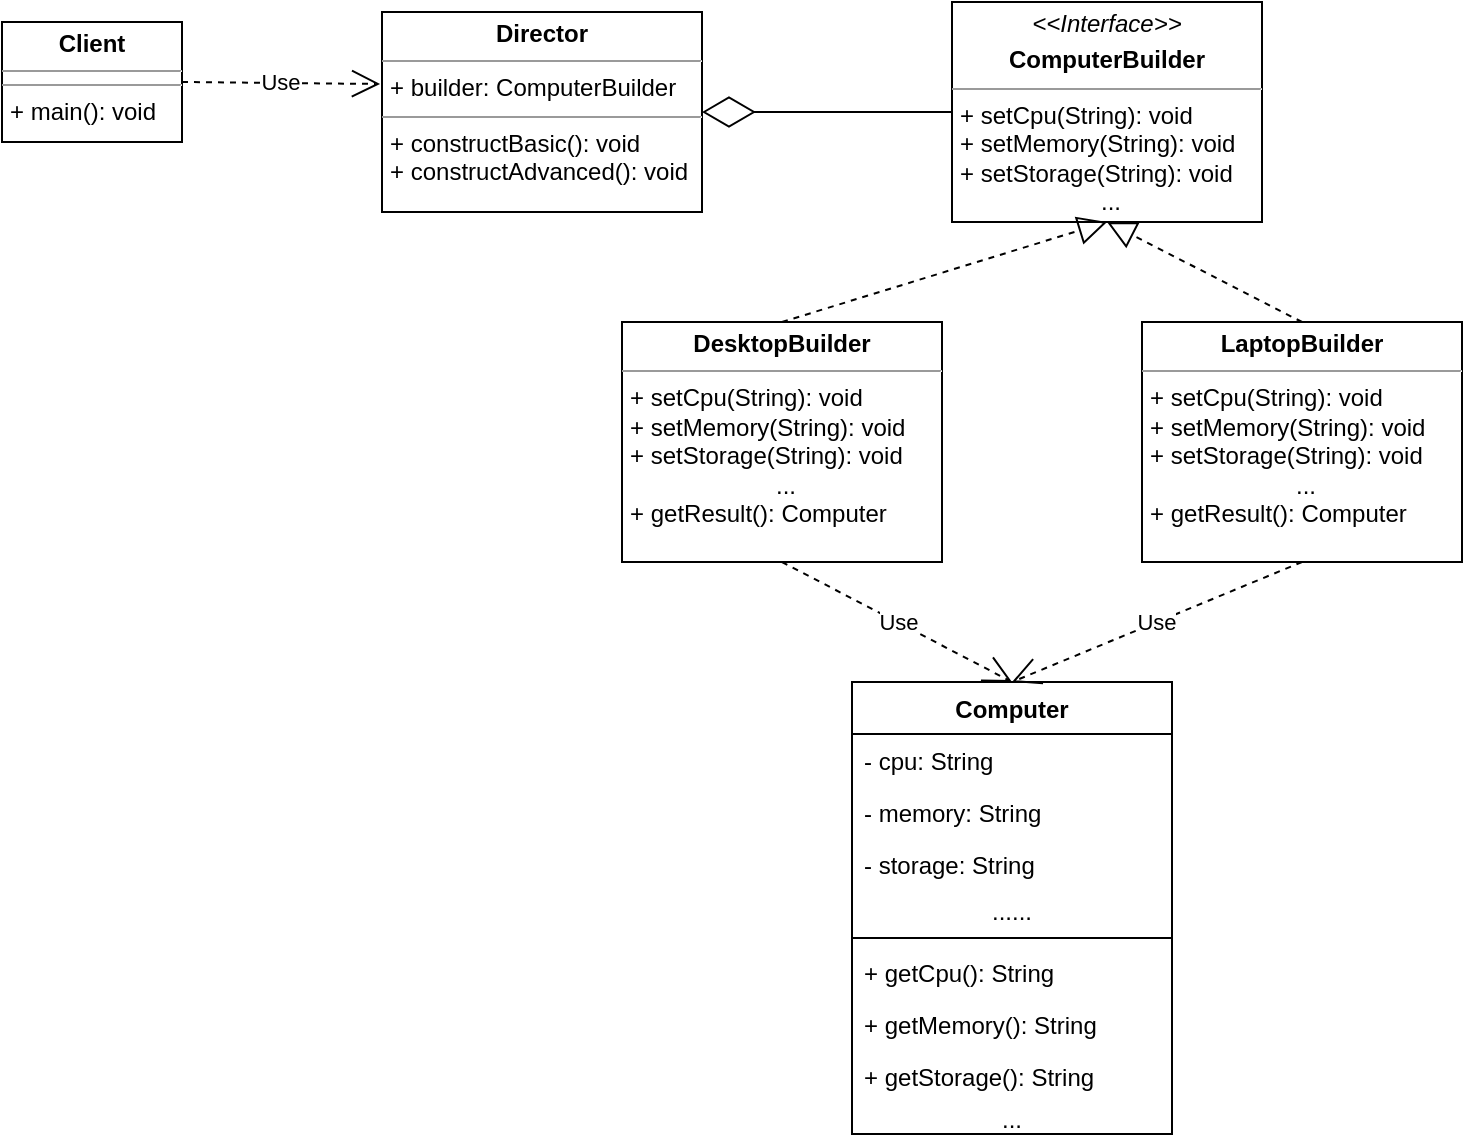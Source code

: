 <mxfile version="17.4.3" type="device"><diagram id="ZoU36XPx-QLsMfoRT_wD" name="Page-1"><mxGraphModel dx="1102" dy="574" grid="1" gridSize="10" guides="1" tooltips="1" connect="1" arrows="1" fold="1" page="1" pageScale="1" pageWidth="850" pageHeight="1100" math="0" shadow="0"><root><mxCell id="0"/><mxCell id="1" parent="0"/><mxCell id="sz6E-qlU8IRKkCQAsB7n-14" value="Computer" style="swimlane;fontStyle=1;align=center;verticalAlign=top;childLayout=stackLayout;horizontal=1;startSize=26;horizontalStack=0;resizeParent=1;resizeParentMax=0;resizeLast=0;collapsible=1;marginBottom=0;" parent="1" vertex="1"><mxGeometry x="495" y="370" width="160" height="226" as="geometry"/></mxCell><mxCell id="sz6E-qlU8IRKkCQAsB7n-15" value="- cpu: String" style="text;strokeColor=none;fillColor=none;align=left;verticalAlign=top;spacingLeft=4;spacingRight=4;overflow=hidden;rotatable=0;points=[[0,0.5],[1,0.5]];portConstraint=eastwest;" parent="sz6E-qlU8IRKkCQAsB7n-14" vertex="1"><mxGeometry y="26" width="160" height="26" as="geometry"/></mxCell><mxCell id="sz6E-qlU8IRKkCQAsB7n-18" value="- memory: String" style="text;strokeColor=none;fillColor=none;align=left;verticalAlign=top;spacingLeft=4;spacingRight=4;overflow=hidden;rotatable=0;points=[[0,0.5],[1,0.5]];portConstraint=eastwest;" parent="sz6E-qlU8IRKkCQAsB7n-14" vertex="1"><mxGeometry y="52" width="160" height="26" as="geometry"/></mxCell><mxCell id="sz6E-qlU8IRKkCQAsB7n-19" value="- storage: String" style="text;strokeColor=none;fillColor=none;align=left;verticalAlign=top;spacingLeft=4;spacingRight=4;overflow=hidden;rotatable=0;points=[[0,0.5],[1,0.5]];portConstraint=eastwest;" parent="sz6E-qlU8IRKkCQAsB7n-14" vertex="1"><mxGeometry y="78" width="160" height="26" as="geometry"/></mxCell><mxCell id="sz6E-qlU8IRKkCQAsB7n-20" value="......" style="text;strokeColor=none;fillColor=none;align=center;verticalAlign=middle;spacingLeft=4;spacingRight=4;overflow=hidden;rotatable=0;points=[[0,0.5],[1,0.5]];portConstraint=eastwest;" parent="sz6E-qlU8IRKkCQAsB7n-14" vertex="1"><mxGeometry y="104" width="160" height="20" as="geometry"/></mxCell><mxCell id="sz6E-qlU8IRKkCQAsB7n-16" value="" style="line;strokeWidth=1;fillColor=none;align=left;verticalAlign=middle;spacingTop=-1;spacingLeft=3;spacingRight=3;rotatable=0;labelPosition=right;points=[];portConstraint=eastwest;" parent="sz6E-qlU8IRKkCQAsB7n-14" vertex="1"><mxGeometry y="124" width="160" height="8" as="geometry"/></mxCell><mxCell id="sz6E-qlU8IRKkCQAsB7n-17" value="+ getCpu(): String" style="text;strokeColor=none;fillColor=none;align=left;verticalAlign=top;spacingLeft=4;spacingRight=4;overflow=hidden;rotatable=0;points=[[0,0.5],[1,0.5]];portConstraint=eastwest;" parent="sz6E-qlU8IRKkCQAsB7n-14" vertex="1"><mxGeometry y="132" width="160" height="26" as="geometry"/></mxCell><mxCell id="sz6E-qlU8IRKkCQAsB7n-21" value="+ getMemory(): String" style="text;strokeColor=none;fillColor=none;align=left;verticalAlign=top;spacingLeft=4;spacingRight=4;overflow=hidden;rotatable=0;points=[[0,0.5],[1,0.5]];portConstraint=eastwest;" parent="sz6E-qlU8IRKkCQAsB7n-14" vertex="1"><mxGeometry y="158" width="160" height="26" as="geometry"/></mxCell><mxCell id="sz6E-qlU8IRKkCQAsB7n-22" value="+ getStorage(): String" style="text;strokeColor=none;fillColor=none;align=left;verticalAlign=top;spacingLeft=4;spacingRight=4;overflow=hidden;rotatable=0;points=[[0,0.5],[1,0.5]];portConstraint=eastwest;" parent="sz6E-qlU8IRKkCQAsB7n-14" vertex="1"><mxGeometry y="184" width="160" height="26" as="geometry"/></mxCell><mxCell id="sz6E-qlU8IRKkCQAsB7n-23" value="..." style="text;strokeColor=none;fillColor=none;align=center;verticalAlign=middle;spacingLeft=4;spacingRight=4;overflow=hidden;rotatable=0;points=[[0,0.5],[1,0.5]];portConstraint=eastwest;" parent="sz6E-qlU8IRKkCQAsB7n-14" vertex="1"><mxGeometry y="210" width="160" height="16" as="geometry"/></mxCell><mxCell id="sz6E-qlU8IRKkCQAsB7n-24" value="&lt;p style=&quot;margin: 0px ; margin-top: 4px ; text-align: center&quot;&gt;&lt;i&gt;&amp;lt;&amp;lt;Interface&amp;gt;&amp;gt;&lt;/i&gt;&lt;/p&gt;&lt;p style=&quot;margin: 0px ; margin-top: 4px ; text-align: center&quot;&gt;&lt;b&gt;ComputerBuilder&lt;/b&gt;&lt;br&gt;&lt;/p&gt;&lt;hr size=&quot;1&quot;&gt;&lt;p style=&quot;margin: 0px ; margin-left: 4px&quot;&gt;+ setCpu(String): void&lt;br&gt;+ setMemory(String): void&lt;/p&gt;&lt;p style=&quot;margin: 0px ; margin-left: 4px&quot;&gt;+ setStorage(String): void&lt;/p&gt;&lt;p style=&quot;margin: 0px ; margin-left: 4px&quot; align=&quot;center&quot;&gt;...&lt;br&gt;&lt;/p&gt;" style="verticalAlign=top;align=left;overflow=fill;fontSize=12;fontFamily=Helvetica;html=1;" parent="1" vertex="1"><mxGeometry x="545" y="30" width="155" height="110" as="geometry"/></mxCell><mxCell id="sz6E-qlU8IRKkCQAsB7n-27" value="&lt;p style=&quot;margin: 0px ; margin-top: 4px ; text-align: center&quot;&gt;&lt;b&gt;DesktopBuilder&lt;/b&gt;&lt;br&gt;&lt;/p&gt;&lt;hr size=&quot;1&quot;&gt;&lt;p style=&quot;margin: 0px ; margin-left: 4px&quot;&gt;+ setCpu(String): void&lt;br&gt;+ setMemory(String): void&lt;/p&gt;&lt;p style=&quot;margin: 0px ; margin-left: 4px&quot;&gt;+ setStorage(String): void&lt;/p&gt;&lt;p style=&quot;margin: 0px ; margin-left: 4px&quot; align=&quot;center&quot;&gt;...&lt;/p&gt;&lt;p style=&quot;margin: 0px ; margin-left: 4px&quot; align=&quot;left&quot;&gt;+ getResult(): Computer&lt;/p&gt;&lt;p style=&quot;margin: 0px ; margin-left: 4px&quot;&gt;&lt;/p&gt;" style="verticalAlign=top;align=left;overflow=fill;fontSize=12;fontFamily=Helvetica;html=1;" parent="1" vertex="1"><mxGeometry x="380" y="190" width="160" height="120" as="geometry"/></mxCell><mxCell id="sz6E-qlU8IRKkCQAsB7n-28" value="&lt;p style=&quot;margin: 0px ; margin-top: 4px ; text-align: center&quot;&gt;&lt;b&gt;LaptopBuilder&lt;/b&gt;&lt;br&gt;&lt;/p&gt;&lt;hr size=&quot;1&quot;&gt;&lt;p style=&quot;margin: 0px ; margin-left: 4px&quot;&gt;+ setCpu(String): void&lt;br&gt;+ setMemory(String): void&lt;/p&gt;&lt;p style=&quot;margin: 0px ; margin-left: 4px&quot;&gt;+ setStorage(String): void&lt;/p&gt;&lt;p style=&quot;margin: 0px ; margin-left: 4px&quot; align=&quot;center&quot;&gt;...&lt;/p&gt;&lt;p style=&quot;margin: 0px ; margin-left: 4px&quot; align=&quot;left&quot;&gt;+ getResult(): Computer&lt;/p&gt;&lt;p style=&quot;margin: 0px ; margin-left: 4px&quot;&gt;&lt;/p&gt;" style="verticalAlign=top;align=left;overflow=fill;fontSize=12;fontFamily=Helvetica;html=1;" parent="1" vertex="1"><mxGeometry x="640" y="190" width="160" height="120" as="geometry"/></mxCell><mxCell id="sz6E-qlU8IRKkCQAsB7n-29" value="&lt;p style=&quot;margin: 0px ; margin-top: 4px ; text-align: center&quot;&gt;&lt;b&gt;Director&lt;/b&gt;&lt;br&gt;&lt;/p&gt;&lt;hr size=&quot;1&quot;&gt;&lt;p style=&quot;margin: 0px ; margin-left: 4px&quot;&gt;+ builder: ComputerBuilder&lt;/p&gt;&lt;hr size=&quot;1&quot;&gt;&lt;p style=&quot;margin: 0px ; margin-left: 4px&quot;&gt;+ constructBasic(): void&lt;/p&gt;&lt;p style=&quot;margin: 0px ; margin-left: 4px&quot;&gt;+ constructAdvanced(): void&lt;/p&gt;&lt;p style=&quot;margin: 0px ; margin-left: 4px&quot;&gt;&lt;/p&gt;" style="verticalAlign=top;align=left;overflow=fill;fontSize=12;fontFamily=Helvetica;html=1;" parent="1" vertex="1"><mxGeometry x="260" y="35" width="160" height="100" as="geometry"/></mxCell><mxCell id="sz6E-qlU8IRKkCQAsB7n-30" value="" style="endArrow=block;dashed=1;endFill=0;endSize=12;html=1;rounded=0;exitX=0.5;exitY=0;exitDx=0;exitDy=0;entryX=0.5;entryY=1;entryDx=0;entryDy=0;" parent="1" source="sz6E-qlU8IRKkCQAsB7n-27" target="sz6E-qlU8IRKkCQAsB7n-24" edge="1"><mxGeometry width="160" relative="1" as="geometry"><mxPoint x="670" y="200" as="sourcePoint"/><mxPoint x="510" y="200" as="targetPoint"/></mxGeometry></mxCell><mxCell id="sz6E-qlU8IRKkCQAsB7n-31" value="" style="endArrow=block;dashed=1;endFill=0;endSize=12;html=1;rounded=0;exitX=0.5;exitY=0;exitDx=0;exitDy=0;entryX=0.5;entryY=1;entryDx=0;entryDy=0;" parent="1" source="sz6E-qlU8IRKkCQAsB7n-28" target="sz6E-qlU8IRKkCQAsB7n-24" edge="1"><mxGeometry width="160" relative="1" as="geometry"><mxPoint x="470" y="240" as="sourcePoint"/><mxPoint x="585" y="150" as="targetPoint"/></mxGeometry></mxCell><mxCell id="sz6E-qlU8IRKkCQAsB7n-38" value="Use" style="endArrow=open;endSize=12;dashed=1;html=1;rounded=0;entryX=0.5;entryY=0;entryDx=0;entryDy=0;exitX=0.5;exitY=1;exitDx=0;exitDy=0;" parent="1" source="sz6E-qlU8IRKkCQAsB7n-27" target="sz6E-qlU8IRKkCQAsB7n-14" edge="1"><mxGeometry width="160" relative="1" as="geometry"><mxPoint x="510" y="310" as="sourcePoint"/><mxPoint x="670" y="310" as="targetPoint"/></mxGeometry></mxCell><mxCell id="sz6E-qlU8IRKkCQAsB7n-39" value="Use" style="endArrow=open;endSize=12;dashed=1;html=1;rounded=0;entryX=0.5;entryY=0;entryDx=0;entryDy=0;exitX=0.5;exitY=1;exitDx=0;exitDy=0;" parent="1" source="sz6E-qlU8IRKkCQAsB7n-28" target="sz6E-qlU8IRKkCQAsB7n-14" edge="1"><mxGeometry width="160" relative="1" as="geometry"><mxPoint x="470" y="320" as="sourcePoint"/><mxPoint x="585" y="380" as="targetPoint"/></mxGeometry></mxCell><mxCell id="sz6E-qlU8IRKkCQAsB7n-40" value="" style="endArrow=diamondThin;endFill=0;endSize=24;html=1;rounded=0;entryX=1;entryY=0.5;entryDx=0;entryDy=0;exitX=0;exitY=0.5;exitDx=0;exitDy=0;" parent="1" source="sz6E-qlU8IRKkCQAsB7n-24" target="sz6E-qlU8IRKkCQAsB7n-29" edge="1"><mxGeometry width="160" relative="1" as="geometry"><mxPoint x="390" y="160" as="sourcePoint"/><mxPoint x="450" y="150" as="targetPoint"/><Array as="points"/></mxGeometry></mxCell><mxCell id="JkAmn0h59fN_YEW325d0-1" value="&lt;p style=&quot;margin: 0px ; margin-top: 4px ; text-align: center&quot;&gt;&lt;b&gt;Client&lt;/b&gt;&lt;/p&gt;&lt;hr size=&quot;1&quot;&gt;&lt;hr size=&quot;1&quot;&gt;&lt;p style=&quot;margin: 0px ; margin-left: 4px&quot;&gt;+ main(): void&lt;/p&gt;" style="verticalAlign=top;align=left;overflow=fill;fontSize=12;fontFamily=Helvetica;html=1;" vertex="1" parent="1"><mxGeometry x="70" y="40" width="90" height="60" as="geometry"/></mxCell><mxCell id="JkAmn0h59fN_YEW325d0-2" value="Use" style="endArrow=open;endSize=12;dashed=1;html=1;rounded=0;exitX=1;exitY=0.5;exitDx=0;exitDy=0;entryX=-0.006;entryY=0.36;entryDx=0;entryDy=0;entryPerimeter=0;" edge="1" parent="1" source="JkAmn0h59fN_YEW325d0-1" target="sz6E-qlU8IRKkCQAsB7n-29"><mxGeometry width="160" relative="1" as="geometry"><mxPoint x="340" y="280" as="sourcePoint"/><mxPoint x="500" y="280" as="targetPoint"/></mxGeometry></mxCell></root></mxGraphModel></diagram></mxfile>